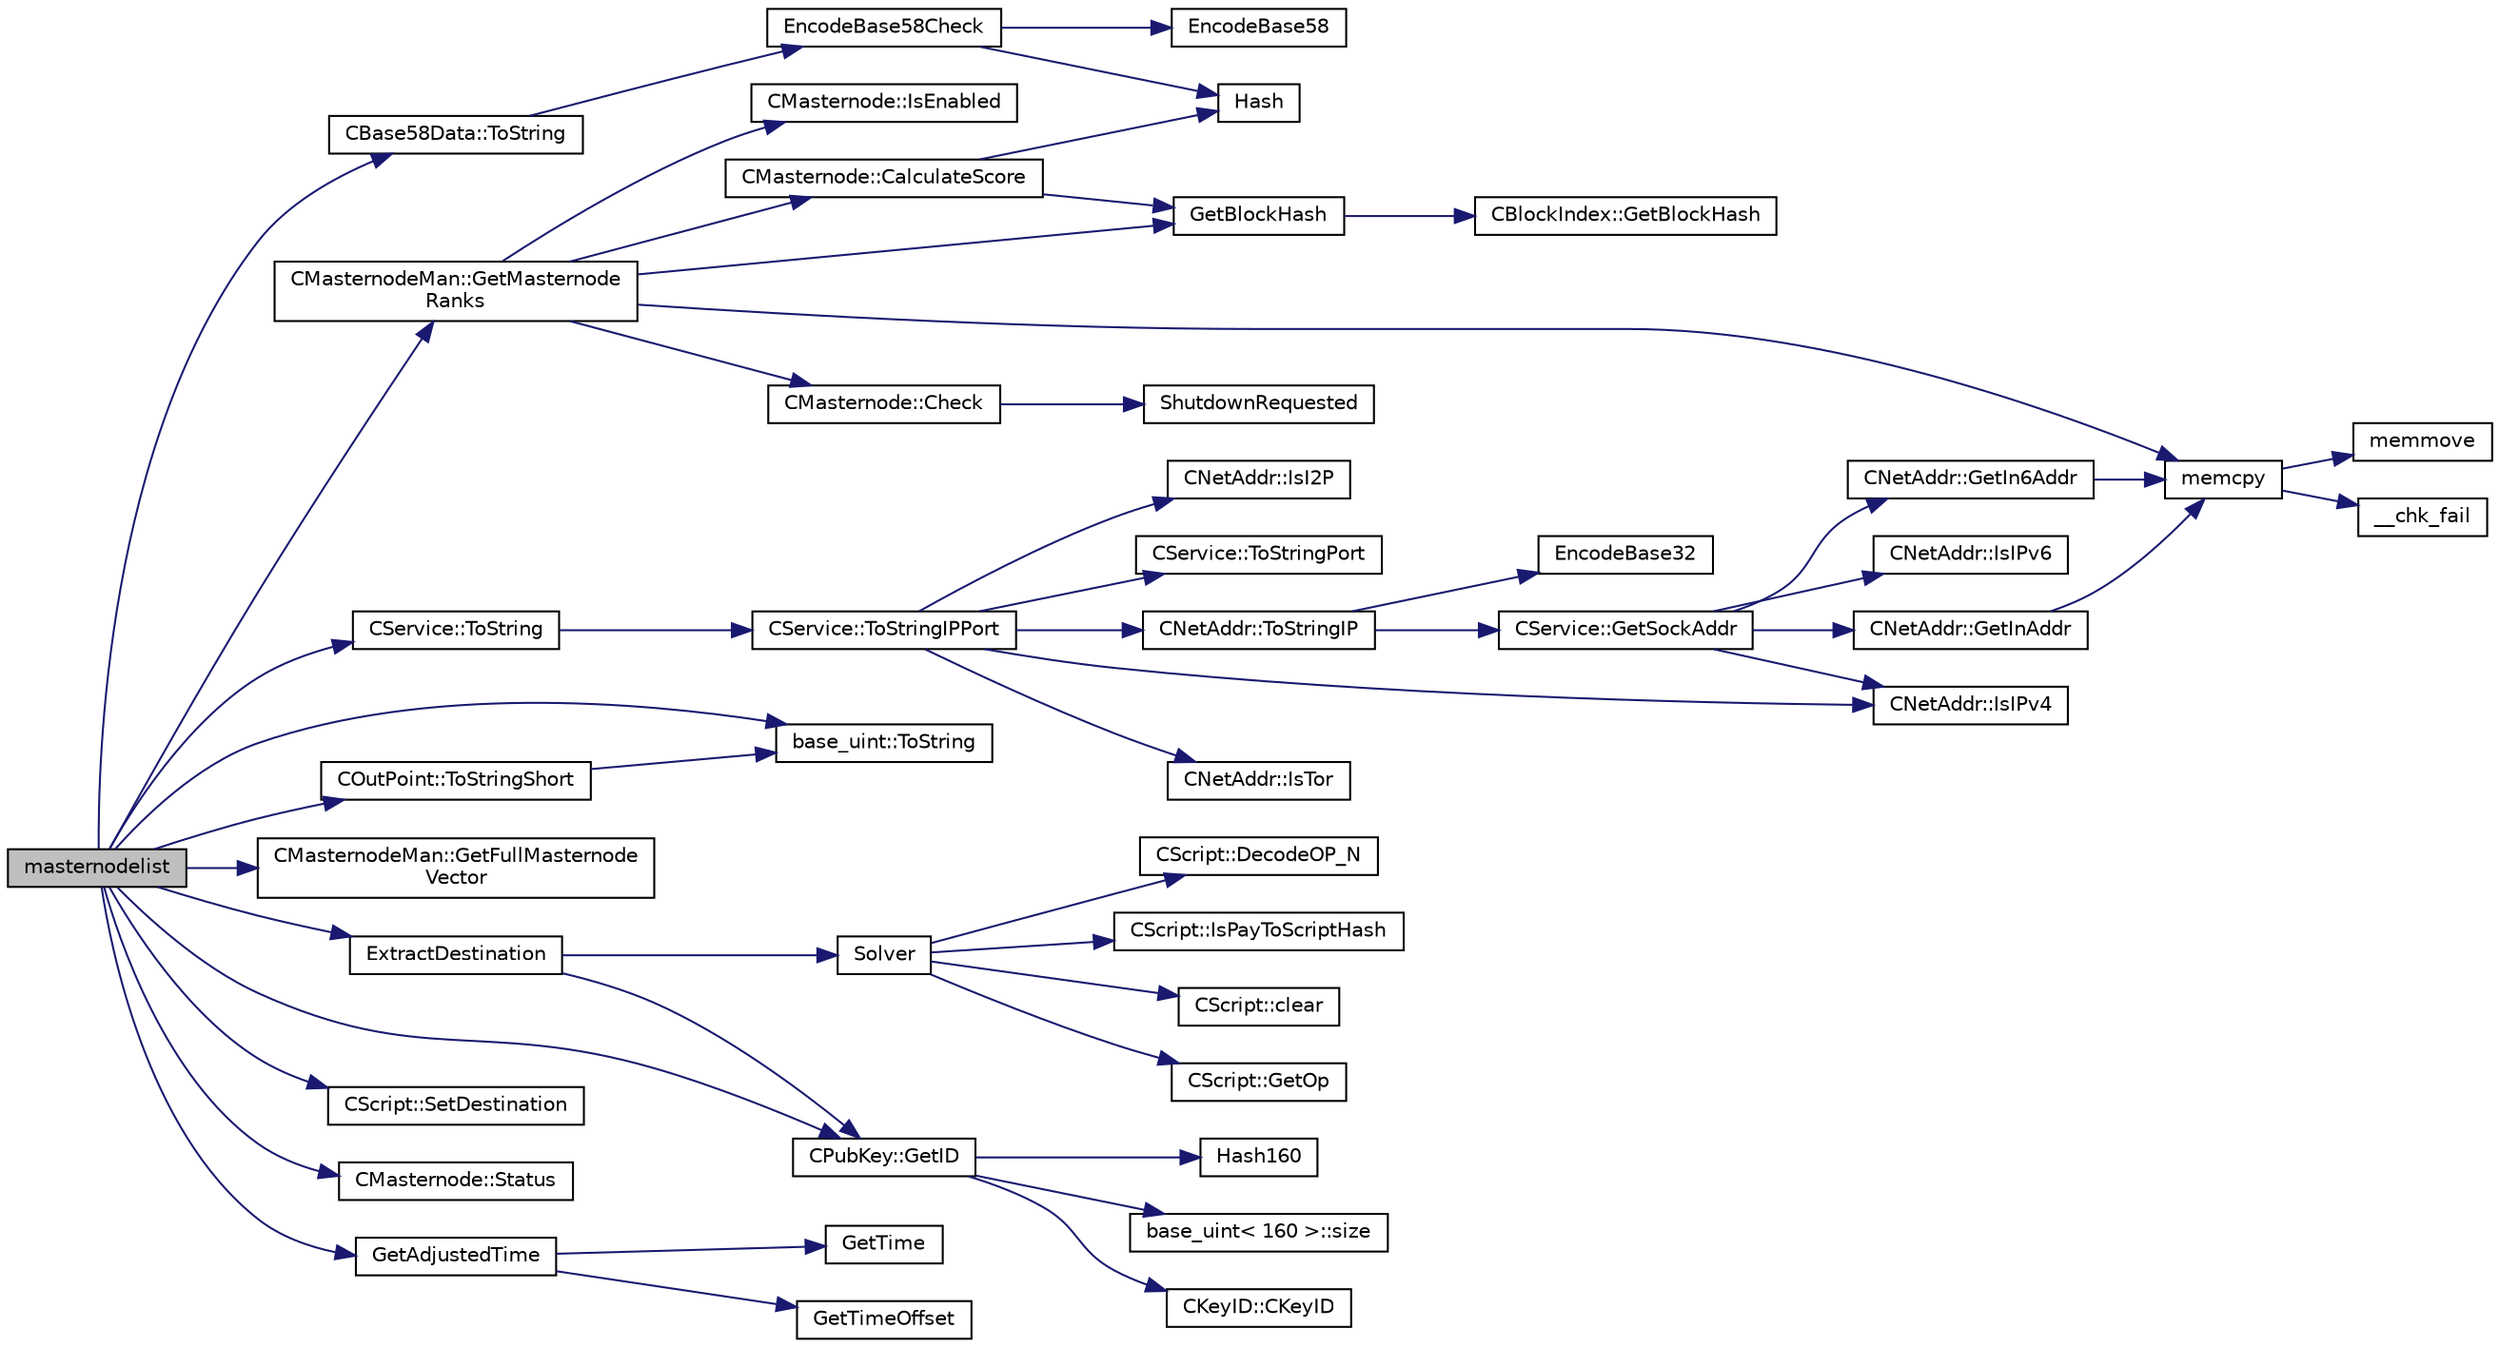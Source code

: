 digraph "masternodelist"
{
  edge [fontname="Helvetica",fontsize="10",labelfontname="Helvetica",labelfontsize="10"];
  node [fontname="Helvetica",fontsize="10",shape=record];
  rankdir="LR";
  Node180 [label="masternodelist",height=0.2,width=0.4,color="black", fillcolor="grey75", style="filled", fontcolor="black"];
  Node180 -> Node181 [color="midnightblue",fontsize="10",style="solid",fontname="Helvetica"];
  Node181 [label="CMasternodeMan::GetMasternode\lRanks",height=0.2,width=0.4,color="black", fillcolor="white", style="filled",URL="$dc/d6b/class_c_masternode_man.html#ac06180b4570d5d1b098979c2f59a7a90"];
  Node181 -> Node182 [color="midnightblue",fontsize="10",style="solid",fontname="Helvetica"];
  Node182 [label="GetBlockHash",height=0.2,width=0.4,color="black", fillcolor="white", style="filled",URL="$dc/da3/masternode_8cpp.html#a32f5cbabfc2bd53c2f2daedf122a83cb"];
  Node182 -> Node183 [color="midnightblue",fontsize="10",style="solid",fontname="Helvetica"];
  Node183 [label="CBlockIndex::GetBlockHash",height=0.2,width=0.4,color="black", fillcolor="white", style="filled",URL="$d3/dbd/class_c_block_index.html#a98490a2788c65cdd6ae9002b004dd74c"];
  Node181 -> Node184 [color="midnightblue",fontsize="10",style="solid",fontname="Helvetica"];
  Node184 [label="CMasternode::Check",height=0.2,width=0.4,color="black", fillcolor="white", style="filled",URL="$d6/dac/class_c_masternode.html#a6c5f883b797298678c1cf814faab09a5"];
  Node184 -> Node185 [color="midnightblue",fontsize="10",style="solid",fontname="Helvetica"];
  Node185 [label="ShutdownRequested",height=0.2,width=0.4,color="black", fillcolor="white", style="filled",URL="$d0/dc9/init_8cpp.html#a6f201ca9fe6b594f1985c12b4482ea5a"];
  Node181 -> Node186 [color="midnightblue",fontsize="10",style="solid",fontname="Helvetica"];
  Node186 [label="CMasternode::IsEnabled",height=0.2,width=0.4,color="black", fillcolor="white", style="filled",URL="$d6/dac/class_c_masternode.html#a08782379f6ba10e9087b39f0cef19bce"];
  Node181 -> Node187 [color="midnightblue",fontsize="10",style="solid",fontname="Helvetica"];
  Node187 [label="CMasternode::CalculateScore",height=0.2,width=0.4,color="black", fillcolor="white", style="filled",URL="$d6/dac/class_c_masternode.html#a5193b7bca7224b39c455ddd39f0846f3"];
  Node187 -> Node182 [color="midnightblue",fontsize="10",style="solid",fontname="Helvetica"];
  Node187 -> Node188 [color="midnightblue",fontsize="10",style="solid",fontname="Helvetica"];
  Node188 [label="Hash",height=0.2,width=0.4,color="black", fillcolor="white", style="filled",URL="$db/dfb/hash_8h.html#ab3f6c437460137530d86e09c2c102e99"];
  Node181 -> Node189 [color="midnightblue",fontsize="10",style="solid",fontname="Helvetica"];
  Node189 [label="memcpy",height=0.2,width=0.4,color="black", fillcolor="white", style="filled",URL="$d5/d9f/glibc__compat_8cpp.html#a0f46826ab0466591e136db24394923cf"];
  Node189 -> Node190 [color="midnightblue",fontsize="10",style="solid",fontname="Helvetica"];
  Node190 [label="memmove",height=0.2,width=0.4,color="black", fillcolor="white", style="filled",URL="$d5/d9f/glibc__compat_8cpp.html#a9778d49e9029dd75bc53ecbbf9f5e9a1"];
  Node189 -> Node191 [color="midnightblue",fontsize="10",style="solid",fontname="Helvetica"];
  Node191 [label="__chk_fail",height=0.2,width=0.4,color="black", fillcolor="white", style="filled",URL="$d5/d9f/glibc__compat_8cpp.html#a424ac71631da5ada2976630ff67051d1"];
  Node180 -> Node192 [color="midnightblue",fontsize="10",style="solid",fontname="Helvetica"];
  Node192 [label="COutPoint::ToStringShort",height=0.2,width=0.4,color="black", fillcolor="white", style="filled",URL="$d5/d05/class_c_out_point.html#a85f13609edc1f66afe82fb68f28fb8b7"];
  Node192 -> Node193 [color="midnightblue",fontsize="10",style="solid",fontname="Helvetica"];
  Node193 [label="base_uint::ToString",height=0.2,width=0.4,color="black", fillcolor="white", style="filled",URL="$da/df7/classbase__uint.html#acccba4d9d51a0c36261718ca0cbb293b"];
  Node180 -> Node194 [color="midnightblue",fontsize="10",style="solid",fontname="Helvetica"];
  Node194 [label="CMasternodeMan::GetFullMasternode\lVector",height=0.2,width=0.4,color="black", fillcolor="white", style="filled",URL="$dc/d6b/class_c_masternode_man.html#ab39e213a7601e1bef2eba1d5d63206f5"];
  Node180 -> Node195 [color="midnightblue",fontsize="10",style="solid",fontname="Helvetica"];
  Node195 [label="ExtractDestination",height=0.2,width=0.4,color="black", fillcolor="white", style="filled",URL="$dd/d0f/script_8cpp.html#a951f7e601746ae076afdf3169ecca2fc"];
  Node195 -> Node196 [color="midnightblue",fontsize="10",style="solid",fontname="Helvetica"];
  Node196 [label="Solver",height=0.2,width=0.4,color="black", fillcolor="white", style="filled",URL="$dd/d0f/script_8cpp.html#a6ee6be50bff44464e905680c6fcee6dc"];
  Node196 -> Node197 [color="midnightblue",fontsize="10",style="solid",fontname="Helvetica"];
  Node197 [label="CScript::IsPayToScriptHash",height=0.2,width=0.4,color="black", fillcolor="white", style="filled",URL="$d9/d4b/class_c_script.html#a0c3729c606d318923dc06f95d85a0971"];
  Node196 -> Node198 [color="midnightblue",fontsize="10",style="solid",fontname="Helvetica"];
  Node198 [label="CScript::clear",height=0.2,width=0.4,color="black", fillcolor="white", style="filled",URL="$d9/d4b/class_c_script.html#a7b2baf842621f07c4939408acf63377c"];
  Node196 -> Node199 [color="midnightblue",fontsize="10",style="solid",fontname="Helvetica"];
  Node199 [label="CScript::GetOp",height=0.2,width=0.4,color="black", fillcolor="white", style="filled",URL="$d9/d4b/class_c_script.html#a94635ed93d8d244ec3acfa83f9ecfe5f"];
  Node196 -> Node200 [color="midnightblue",fontsize="10",style="solid",fontname="Helvetica"];
  Node200 [label="CScript::DecodeOP_N",height=0.2,width=0.4,color="black", fillcolor="white", style="filled",URL="$d9/d4b/class_c_script.html#a7f975fca06b3e9a17da8ba23c7647e2e"];
  Node195 -> Node201 [color="midnightblue",fontsize="10",style="solid",fontname="Helvetica"];
  Node201 [label="CPubKey::GetID",height=0.2,width=0.4,color="black", fillcolor="white", style="filled",URL="$da/d4e/class_c_pub_key.html#a2675f7e6f72eff68e7a5227289feb021"];
  Node201 -> Node202 [color="midnightblue",fontsize="10",style="solid",fontname="Helvetica"];
  Node202 [label="CKeyID::CKeyID",height=0.2,width=0.4,color="black", fillcolor="white", style="filled",URL="$dd/d88/class_c_key_i_d.html#a01dbd3c37820a2ffe89d106c6a7cf53d"];
  Node201 -> Node203 [color="midnightblue",fontsize="10",style="solid",fontname="Helvetica"];
  Node203 [label="Hash160",height=0.2,width=0.4,color="black", fillcolor="white", style="filled",URL="$db/dfb/hash_8h.html#a4490f70ddae16e9e48460a0416a48a6b"];
  Node201 -> Node204 [color="midnightblue",fontsize="10",style="solid",fontname="Helvetica"];
  Node204 [label="base_uint\< 160 \>::size",height=0.2,width=0.4,color="black", fillcolor="white", style="filled",URL="$da/df7/classbase__uint.html#a1f49b034e686269601ea89b0319b8004"];
  Node180 -> Node205 [color="midnightblue",fontsize="10",style="solid",fontname="Helvetica"];
  Node205 [label="CBase58Data::ToString",height=0.2,width=0.4,color="black", fillcolor="white", style="filled",URL="$d2/d08/class_c_base58_data.html#a7dc91af403ca02694b3247b15604e220"];
  Node205 -> Node206 [color="midnightblue",fontsize="10",style="solid",fontname="Helvetica"];
  Node206 [label="EncodeBase58Check",height=0.2,width=0.4,color="black", fillcolor="white", style="filled",URL="$db/d9c/base58_8cpp.html#ace9a5807ee51604f33044339f073ec76",tooltip="Encode a byte vector into a base58-encoded string, including checksum. "];
  Node206 -> Node188 [color="midnightblue",fontsize="10",style="solid",fontname="Helvetica"];
  Node206 -> Node207 [color="midnightblue",fontsize="10",style="solid",fontname="Helvetica"];
  Node207 [label="EncodeBase58",height=0.2,width=0.4,color="black", fillcolor="white", style="filled",URL="$db/d9c/base58_8cpp.html#a8d6f0e9d5df175b4966dcede31dc90ad",tooltip="Encode a byte sequence as a base58-encoded string. "];
  Node180 -> Node208 [color="midnightblue",fontsize="10",style="solid",fontname="Helvetica"];
  Node208 [label="CScript::SetDestination",height=0.2,width=0.4,color="black", fillcolor="white", style="filled",URL="$d9/d4b/class_c_script.html#ad1b5a9077241aa06116040c4f1b7c31e"];
  Node180 -> Node201 [color="midnightblue",fontsize="10",style="solid",fontname="Helvetica"];
  Node180 -> Node209 [color="midnightblue",fontsize="10",style="solid",fontname="Helvetica"];
  Node209 [label="CMasternode::Status",height=0.2,width=0.4,color="black", fillcolor="white", style="filled",URL="$d6/dac/class_c_masternode.html#a9c1beafb61c235684d66cb2ee73c2642"];
  Node180 -> Node210 [color="midnightblue",fontsize="10",style="solid",fontname="Helvetica"];
  Node210 [label="CService::ToString",height=0.2,width=0.4,color="black", fillcolor="white", style="filled",URL="$d3/dcc/class_c_service.html#a225473158bc07c87a6a862160d73cfea"];
  Node210 -> Node211 [color="midnightblue",fontsize="10",style="solid",fontname="Helvetica"];
  Node211 [label="CService::ToStringIPPort",height=0.2,width=0.4,color="black", fillcolor="white", style="filled",URL="$d3/dcc/class_c_service.html#a224204c838b12eeb49ca7eabe6f75004"];
  Node211 -> Node212 [color="midnightblue",fontsize="10",style="solid",fontname="Helvetica"];
  Node212 [label="CNetAddr::IsIPv4",height=0.2,width=0.4,color="black", fillcolor="white", style="filled",URL="$d3/dc3/class_c_net_addr.html#a7021b79e9a33c342b68db09dbb6c2293"];
  Node211 -> Node213 [color="midnightblue",fontsize="10",style="solid",fontname="Helvetica"];
  Node213 [label="CNetAddr::IsTor",height=0.2,width=0.4,color="black", fillcolor="white", style="filled",URL="$d3/dc3/class_c_net_addr.html#a4db37b4997ff3b8c57959f2aa915a9a3"];
  Node211 -> Node214 [color="midnightblue",fontsize="10",style="solid",fontname="Helvetica"];
  Node214 [label="CNetAddr::IsI2P",height=0.2,width=0.4,color="black", fillcolor="white", style="filled",URL="$d3/dc3/class_c_net_addr.html#afc07b09ccfd8406c5aa30ce009727eab"];
  Node211 -> Node215 [color="midnightblue",fontsize="10",style="solid",fontname="Helvetica"];
  Node215 [label="CNetAddr::ToStringIP",height=0.2,width=0.4,color="black", fillcolor="white", style="filled",URL="$d3/dc3/class_c_net_addr.html#a0c8d9b5ed3824546ff4dccca3b28b073"];
  Node215 -> Node216 [color="midnightblue",fontsize="10",style="solid",fontname="Helvetica"];
  Node216 [label="EncodeBase32",height=0.2,width=0.4,color="black", fillcolor="white", style="filled",URL="$df/d2d/util_8cpp.html#a71aa75e646de8a10971f887bc71d9a75"];
  Node215 -> Node217 [color="midnightblue",fontsize="10",style="solid",fontname="Helvetica"];
  Node217 [label="CService::GetSockAddr",height=0.2,width=0.4,color="black", fillcolor="white", style="filled",URL="$d3/dcc/class_c_service.html#ac4c6d655fab3af40937f0b0c65581745"];
  Node217 -> Node212 [color="midnightblue",fontsize="10",style="solid",fontname="Helvetica"];
  Node217 -> Node218 [color="midnightblue",fontsize="10",style="solid",fontname="Helvetica"];
  Node218 [label="CNetAddr::GetInAddr",height=0.2,width=0.4,color="black", fillcolor="white", style="filled",URL="$d3/dc3/class_c_net_addr.html#a4f73432c55d4acb6b9e4c54833eefea6"];
  Node218 -> Node189 [color="midnightblue",fontsize="10",style="solid",fontname="Helvetica"];
  Node217 -> Node219 [color="midnightblue",fontsize="10",style="solid",fontname="Helvetica"];
  Node219 [label="CNetAddr::IsIPv6",height=0.2,width=0.4,color="black", fillcolor="white", style="filled",URL="$d3/dc3/class_c_net_addr.html#aad5f7a372c56ccf4d773f728b6b46e18"];
  Node217 -> Node220 [color="midnightblue",fontsize="10",style="solid",fontname="Helvetica"];
  Node220 [label="CNetAddr::GetIn6Addr",height=0.2,width=0.4,color="black", fillcolor="white", style="filled",URL="$d3/dc3/class_c_net_addr.html#a3616012f94b27148e5b8e27d943d4884"];
  Node220 -> Node189 [color="midnightblue",fontsize="10",style="solid",fontname="Helvetica"];
  Node211 -> Node221 [color="midnightblue",fontsize="10",style="solid",fontname="Helvetica"];
  Node221 [label="CService::ToStringPort",height=0.2,width=0.4,color="black", fillcolor="white", style="filled",URL="$d3/dcc/class_c_service.html#a95d6f24b6a613fca24734ba4e38ef3dc"];
  Node180 -> Node193 [color="midnightblue",fontsize="10",style="solid",fontname="Helvetica"];
  Node180 -> Node222 [color="midnightblue",fontsize="10",style="solid",fontname="Helvetica"];
  Node222 [label="GetAdjustedTime",height=0.2,width=0.4,color="black", fillcolor="white", style="filled",URL="$df/d2d/util_8cpp.html#a09f81b9c7650f898cf3cf305b87547e6"];
  Node222 -> Node223 [color="midnightblue",fontsize="10",style="solid",fontname="Helvetica"];
  Node223 [label="GetTime",height=0.2,width=0.4,color="black", fillcolor="white", style="filled",URL="$df/d2d/util_8cpp.html#a46fac5fba8ba905b5f9acb364f5d8c6f"];
  Node222 -> Node224 [color="midnightblue",fontsize="10",style="solid",fontname="Helvetica"];
  Node224 [label="GetTimeOffset",height=0.2,width=0.4,color="black", fillcolor="white", style="filled",URL="$df/d2d/util_8cpp.html#a50ca5344c75631267633f15cfe5e983e"];
}

